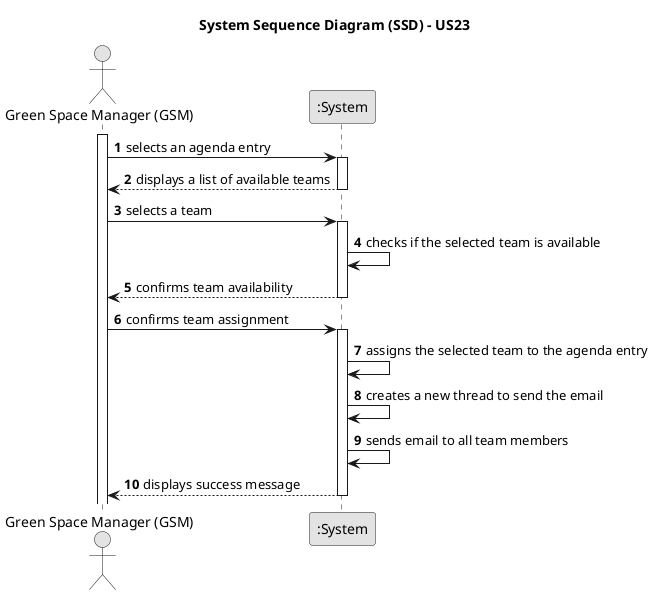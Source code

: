 @startuml
skinparam monochrome true
skinparam packageStyle rectangle
skinparam shadowing false

title System Sequence Diagram (SSD) - US23

autonumber

actor "Green Space Manager (GSM)" as GSM
participant ":System" as System

activate GSM

    GSM -> System : selects an agenda entry
    activate System

    System --> GSM : displays a list of available teams
    deactivate System

    GSM -> System : selects a team
    activate System

    System -> System : checks if the selected team is available
    System --> GSM : confirms team availability
    deactivate System

    GSM -> System : confirms team assignment
    activate System

    System -> System : assigns the selected team to the agenda entry
    System -> System : creates a new thread to send the email
    System -> System : sends email to all team members
    System --> GSM : displays success message
    deactivate System

@enduml